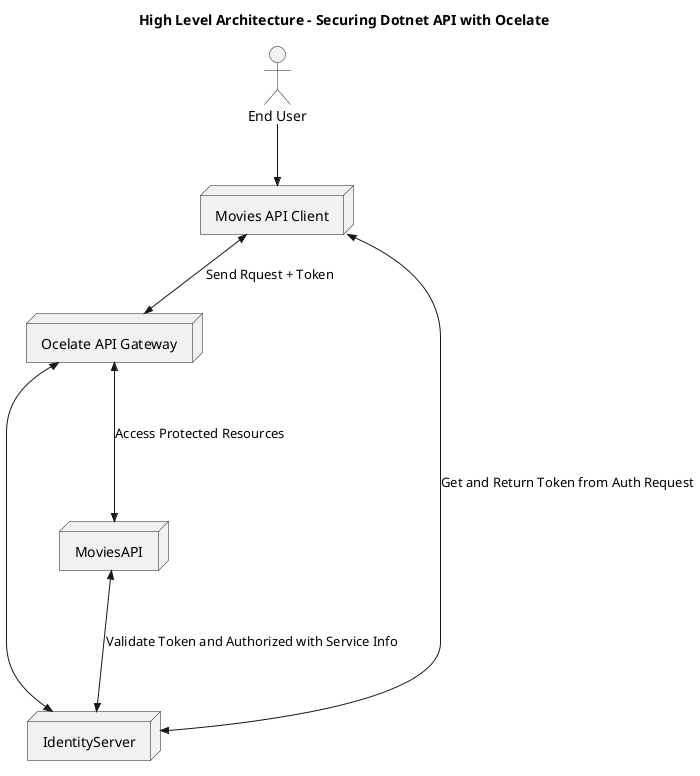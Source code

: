 @startuml Securing Dotnet API with Ocelate

title High Level Architecture - Securing Dotnet API with Ocelate

actor "End User" as eu

node "Movies API Client" as moviesClient
node "Ocelate API Gateway" as ocelate
node "IdentityServer" as identityServer
node "MoviesAPI" as moviesAPI

eu -->> moviesClient
moviesClient <<-->> ocelate : "Send Rquest + Token"
ocelate <<--->> moviesAPI : "Access Protected Resources"
ocelate <<--->> identityServer
moviesAPI <<--->> identityServer : "Validate Token and Authorized with Service Info"
moviesClient <<--->> identityServer : "Get and Return Token from Auth Request"
' ocelate --->> moviesClient : "Send Rquest + Token"
@enduml